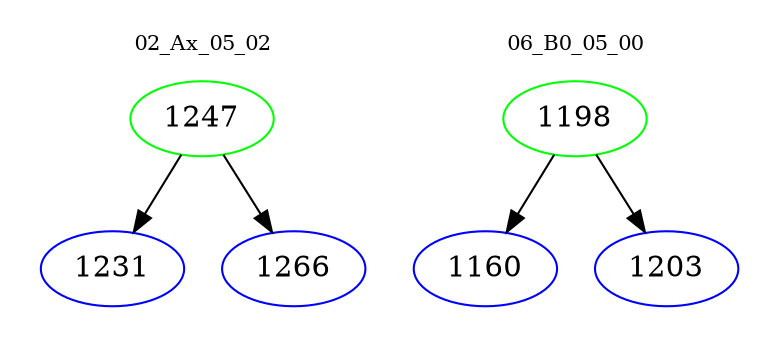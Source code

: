 digraph{
subgraph cluster_0 {
color = white
label = "02_Ax_05_02";
fontsize=10;
T0_1247 [label="1247", color="green"]
T0_1247 -> T0_1231 [color="black"]
T0_1231 [label="1231", color="blue"]
T0_1247 -> T0_1266 [color="black"]
T0_1266 [label="1266", color="blue"]
}
subgraph cluster_1 {
color = white
label = "06_B0_05_00";
fontsize=10;
T1_1198 [label="1198", color="green"]
T1_1198 -> T1_1160 [color="black"]
T1_1160 [label="1160", color="blue"]
T1_1198 -> T1_1203 [color="black"]
T1_1203 [label="1203", color="blue"]
}
}
